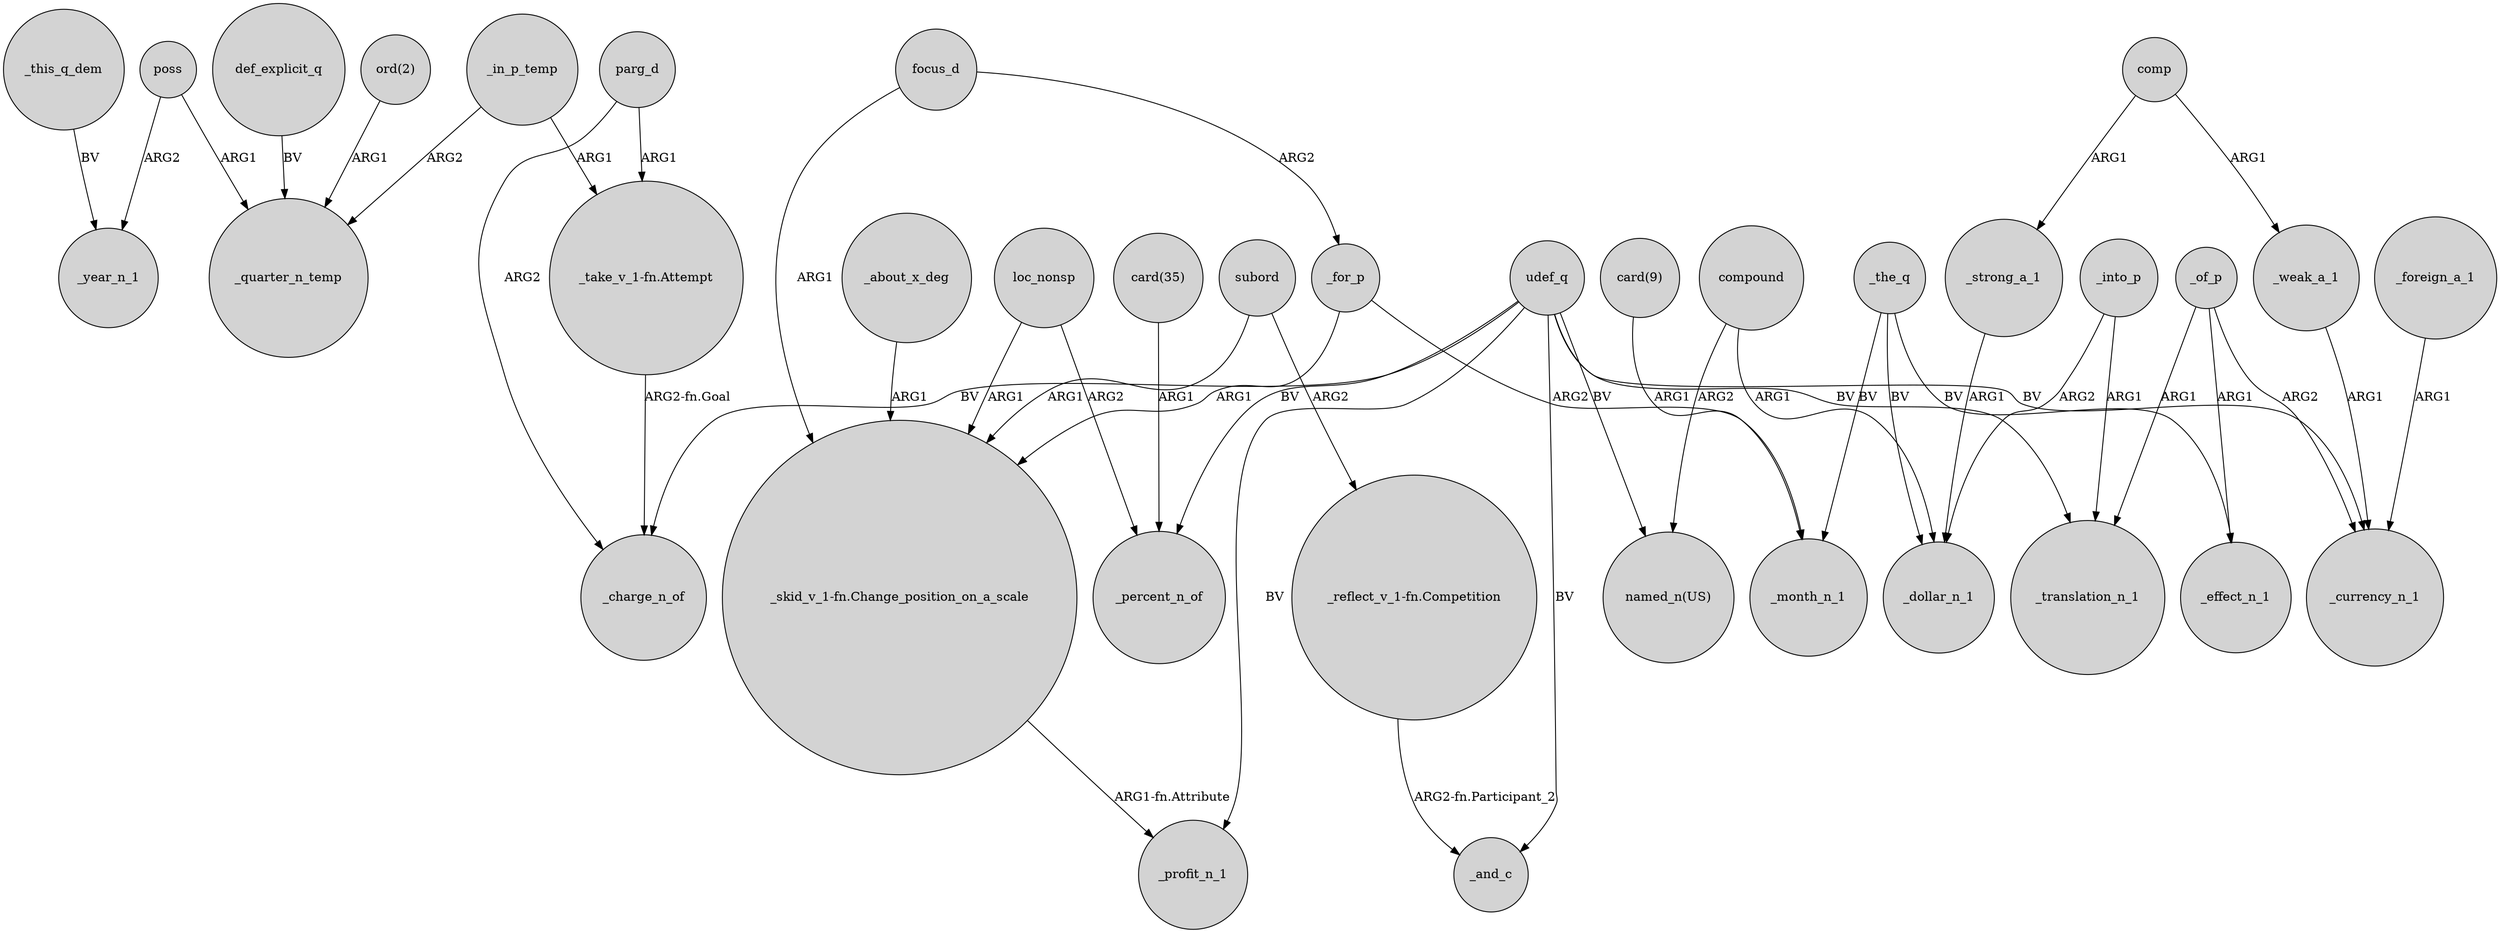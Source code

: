 digraph {
	node [shape=circle style=filled]
	_in_p_temp -> _quarter_n_temp [label=ARG2]
	_of_p -> _effect_n_1 [label=ARG1]
	"_skid_v_1-fn.Change_position_on_a_scale" -> _profit_n_1 [label="ARG1-fn.Attribute"]
	_into_p -> _translation_n_1 [label=ARG1]
	compound -> _dollar_n_1 [label=ARG1]
	_foreign_a_1 -> _currency_n_1 [label=ARG1]
	_the_q -> _month_n_1 [label=BV]
	_about_x_deg -> "_skid_v_1-fn.Change_position_on_a_scale" [label=ARG1]
	_of_p -> _currency_n_1 [label=ARG2]
	udef_q -> _currency_n_1 [label=BV]
	poss -> _year_n_1 [label=ARG2]
	_in_p_temp -> "_take_v_1-fn.Attempt" [label=ARG1]
	subord -> "_skid_v_1-fn.Change_position_on_a_scale" [label=ARG1]
	_of_p -> _translation_n_1 [label=ARG1]
	_the_q -> _dollar_n_1 [label=BV]
	udef_q -> _profit_n_1 [label=BV]
	udef_q -> _and_c [label=BV]
	comp -> _strong_a_1 [label=ARG1]
	loc_nonsp -> "_skid_v_1-fn.Change_position_on_a_scale" [label=ARG1]
	"card(35)" -> _percent_n_of [label=ARG1]
	"_reflect_v_1-fn.Competition" -> _and_c [label="ARG2-fn.Participant_2"]
	"_take_v_1-fn.Attempt" -> _charge_n_of [label="ARG2-fn.Goal"]
	_into_p -> _dollar_n_1 [label=ARG2]
	_the_q -> _effect_n_1 [label=BV]
	comp -> _weak_a_1 [label=ARG1]
	udef_q -> _percent_n_of [label=BV]
	focus_d -> "_skid_v_1-fn.Change_position_on_a_scale" [label=ARG1]
	def_explicit_q -> _quarter_n_temp [label=BV]
	_weak_a_1 -> _currency_n_1 [label=ARG1]
	_this_q_dem -> _year_n_1 [label=BV]
	udef_q -> _charge_n_of [label=BV]
	_for_p -> "_skid_v_1-fn.Change_position_on_a_scale" [label=ARG1]
	poss -> _quarter_n_temp [label=ARG1]
	parg_d -> "_take_v_1-fn.Attempt" [label=ARG1]
	"ord(2)" -> _quarter_n_temp [label=ARG1]
	_strong_a_1 -> _dollar_n_1 [label=ARG1]
	udef_q -> _translation_n_1 [label=BV]
	parg_d -> _charge_n_of [label=ARG2]
	"card(9)" -> _month_n_1 [label=ARG1]
	focus_d -> _for_p [label=ARG2]
	subord -> "_reflect_v_1-fn.Competition" [label=ARG2]
	compound -> "named_n(US)" [label=ARG2]
	udef_q -> "named_n(US)" [label=BV]
	_for_p -> _month_n_1 [label=ARG2]
	loc_nonsp -> _percent_n_of [label=ARG2]
}

